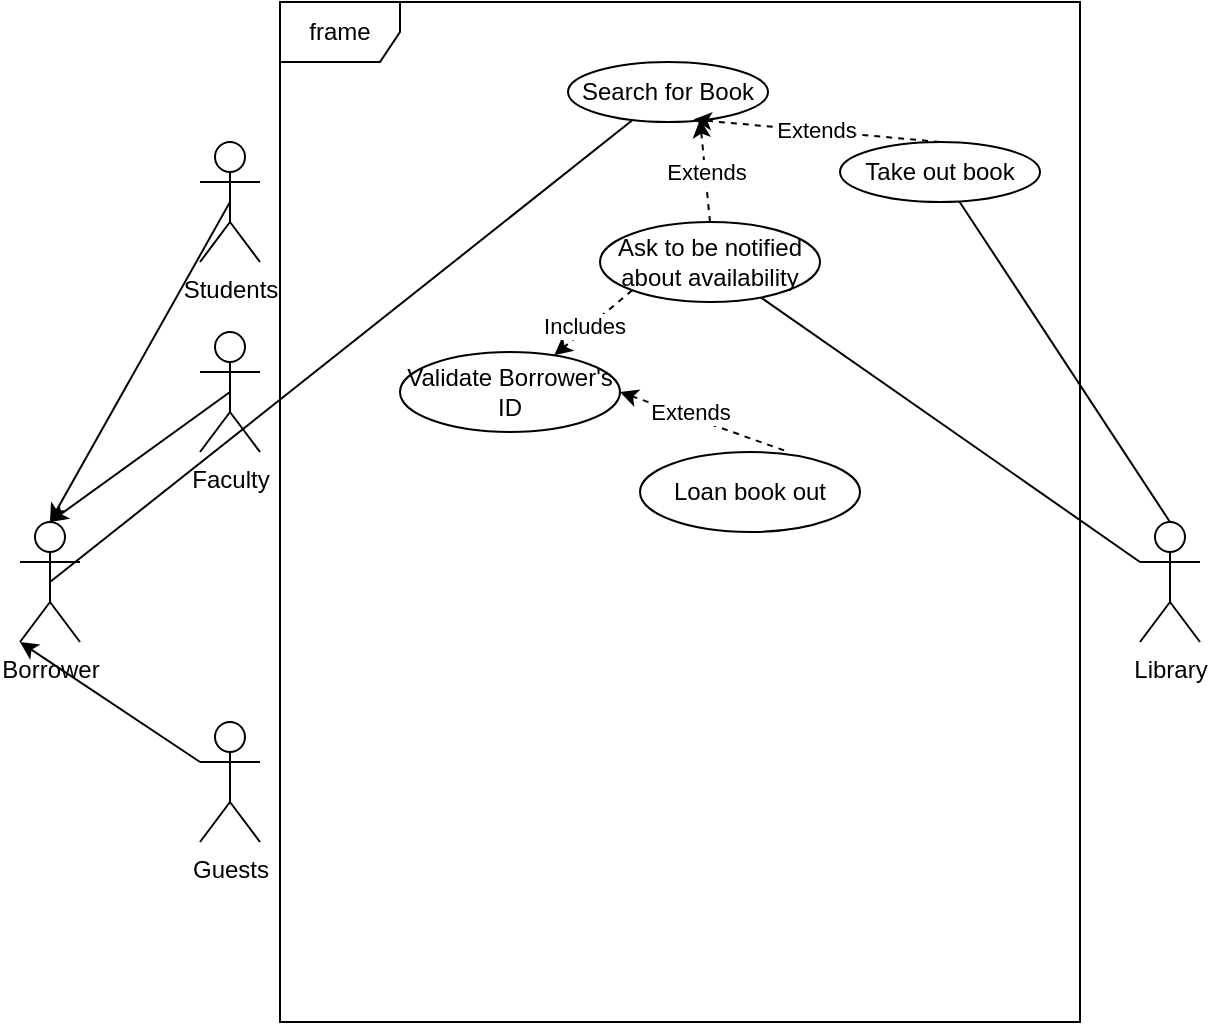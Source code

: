 <mxfile version="15.4.3" type="github">
  <diagram id="CJLYD50c7WR3yUztpVkI" name="Page-1">
    <mxGraphModel dx="1038" dy="1716" grid="1" gridSize="10" guides="1" tooltips="1" connect="1" arrows="1" fold="1" page="1" pageScale="1" pageWidth="827" pageHeight="1169" math="0" shadow="0">
      <root>
        <mxCell id="0" />
        <mxCell id="1" parent="0" />
        <mxCell id="Pf0OEINbJtdyYecqW06F-1" value="frame" style="shape=umlFrame;whiteSpace=wrap;html=1;" vertex="1" parent="1">
          <mxGeometry x="170" y="-20" width="400" height="510" as="geometry" />
        </mxCell>
        <mxCell id="Pf0OEINbJtdyYecqW06F-13" style="edgeStyle=none;rounded=0;orthogonalLoop=1;jettySize=auto;html=1;exitX=0.5;exitY=0.5;exitDx=0;exitDy=0;exitPerimeter=0;endArrow=none;endFill=0;" edge="1" parent="1" source="Pf0OEINbJtdyYecqW06F-2" target="Pf0OEINbJtdyYecqW06F-12">
          <mxGeometry relative="1" as="geometry" />
        </mxCell>
        <mxCell id="Pf0OEINbJtdyYecqW06F-2" value="Borrower" style="shape=umlActor;verticalLabelPosition=bottom;verticalAlign=top;html=1;" vertex="1" parent="1">
          <mxGeometry x="40" y="240" width="30" height="60" as="geometry" />
        </mxCell>
        <mxCell id="Pf0OEINbJtdyYecqW06F-8" style="edgeStyle=none;rounded=0;orthogonalLoop=1;jettySize=auto;html=1;exitX=0.5;exitY=0.5;exitDx=0;exitDy=0;exitPerimeter=0;entryX=0.5;entryY=0;entryDx=0;entryDy=0;entryPerimeter=0;" edge="1" parent="1" source="Pf0OEINbJtdyYecqW06F-3" target="Pf0OEINbJtdyYecqW06F-2">
          <mxGeometry relative="1" as="geometry" />
        </mxCell>
        <mxCell id="Pf0OEINbJtdyYecqW06F-3" value="Students" style="shape=umlActor;verticalLabelPosition=bottom;verticalAlign=top;html=1;" vertex="1" parent="1">
          <mxGeometry x="130" y="50" width="30" height="60" as="geometry" />
        </mxCell>
        <mxCell id="Pf0OEINbJtdyYecqW06F-6" style="rounded=0;orthogonalLoop=1;jettySize=auto;html=1;exitX=0;exitY=0.333;exitDx=0;exitDy=0;exitPerimeter=0;entryX=0;entryY=1;entryDx=0;entryDy=0;entryPerimeter=0;" edge="1" parent="1" source="Pf0OEINbJtdyYecqW06F-4" target="Pf0OEINbJtdyYecqW06F-2">
          <mxGeometry relative="1" as="geometry" />
        </mxCell>
        <mxCell id="Pf0OEINbJtdyYecqW06F-4" value="Guests" style="shape=umlActor;verticalLabelPosition=bottom;verticalAlign=top;html=1;" vertex="1" parent="1">
          <mxGeometry x="130" y="340" width="30" height="60" as="geometry" />
        </mxCell>
        <mxCell id="Pf0OEINbJtdyYecqW06F-7" style="edgeStyle=none;rounded=0;orthogonalLoop=1;jettySize=auto;html=1;exitX=0.5;exitY=0.5;exitDx=0;exitDy=0;exitPerimeter=0;entryX=0.5;entryY=0;entryDx=0;entryDy=0;entryPerimeter=0;" edge="1" parent="1" source="Pf0OEINbJtdyYecqW06F-5" target="Pf0OEINbJtdyYecqW06F-2">
          <mxGeometry relative="1" as="geometry">
            <mxPoint x="70" y="250" as="targetPoint" />
          </mxGeometry>
        </mxCell>
        <mxCell id="Pf0OEINbJtdyYecqW06F-5" value="Faculty" style="shape=umlActor;verticalLabelPosition=bottom;verticalAlign=top;html=1;" vertex="1" parent="1">
          <mxGeometry x="130" y="145" width="30" height="60" as="geometry" />
        </mxCell>
        <mxCell id="Pf0OEINbJtdyYecqW06F-12" value="Search for Book" style="ellipse;whiteSpace=wrap;html=1;" vertex="1" parent="1">
          <mxGeometry x="314" y="10" width="100" height="30" as="geometry" />
        </mxCell>
        <mxCell id="Pf0OEINbJtdyYecqW06F-21" style="edgeStyle=none;rounded=0;orthogonalLoop=1;jettySize=auto;html=1;exitX=0.5;exitY=0;exitDx=0;exitDy=0;exitPerimeter=0;endArrow=none;endFill=0;" edge="1" parent="1" source="Pf0OEINbJtdyYecqW06F-14" target="Pf0OEINbJtdyYecqW06F-17">
          <mxGeometry relative="1" as="geometry" />
        </mxCell>
        <mxCell id="Pf0OEINbJtdyYecqW06F-22" style="edgeStyle=none;rounded=0;orthogonalLoop=1;jettySize=auto;html=1;endArrow=none;endFill=0;" edge="1" parent="1" target="Pf0OEINbJtdyYecqW06F-18">
          <mxGeometry relative="1" as="geometry">
            <mxPoint x="600" y="260" as="sourcePoint" />
          </mxGeometry>
        </mxCell>
        <mxCell id="Pf0OEINbJtdyYecqW06F-14" value="Library" style="shape=umlActor;verticalLabelPosition=bottom;verticalAlign=top;html=1;" vertex="1" parent="1">
          <mxGeometry x="600" y="240" width="30" height="60" as="geometry" />
        </mxCell>
        <mxCell id="Pf0OEINbJtdyYecqW06F-19" value="Extends" style="edgeStyle=none;rounded=0;orthogonalLoop=1;jettySize=auto;html=1;exitX=0.5;exitY=0;exitDx=0;exitDy=0;entryX=0.628;entryY=0.96;entryDx=0;entryDy=0;entryPerimeter=0;dashed=1;" edge="1" parent="1" source="Pf0OEINbJtdyYecqW06F-17" target="Pf0OEINbJtdyYecqW06F-12">
          <mxGeometry relative="1" as="geometry" />
        </mxCell>
        <mxCell id="Pf0OEINbJtdyYecqW06F-17" value="Take out book" style="ellipse;whiteSpace=wrap;html=1;" vertex="1" parent="1">
          <mxGeometry x="450" y="50" width="100" height="30" as="geometry" />
        </mxCell>
        <mxCell id="Pf0OEINbJtdyYecqW06F-20" value="Extends" style="edgeStyle=none;rounded=0;orthogonalLoop=1;jettySize=auto;html=1;exitX=0.5;exitY=0;exitDx=0;exitDy=0;entryX=0.66;entryY=0.96;entryDx=0;entryDy=0;entryPerimeter=0;dashed=1;endArrow=classic;endFill=1;startArrow=none;startFill=0;" edge="1" parent="1" source="Pf0OEINbJtdyYecqW06F-18" target="Pf0OEINbJtdyYecqW06F-12">
          <mxGeometry relative="1" as="geometry" />
        </mxCell>
        <mxCell id="Pf0OEINbJtdyYecqW06F-18" value="Ask to be notified about availability" style="ellipse;whiteSpace=wrap;html=1;" vertex="1" parent="1">
          <mxGeometry x="330" y="90" width="110" height="40" as="geometry" />
        </mxCell>
        <mxCell id="Pf0OEINbJtdyYecqW06F-23" value="Loan book out" style="ellipse;whiteSpace=wrap;html=1;" vertex="1" parent="1">
          <mxGeometry x="350" y="205" width="110" height="40" as="geometry" />
        </mxCell>
        <mxCell id="Pf0OEINbJtdyYecqW06F-25" value="Extends" style="edgeStyle=none;rounded=0;orthogonalLoop=1;jettySize=auto;html=1;exitX=0.655;exitY=-0.02;exitDx=0;exitDy=0;dashed=1;exitPerimeter=0;entryX=1;entryY=0.5;entryDx=0;entryDy=0;" edge="1" parent="1" source="Pf0OEINbJtdyYecqW06F-23" target="Pf0OEINbJtdyYecqW06F-27">
          <mxGeometry x="0.171" y="-2" relative="1" as="geometry">
            <mxPoint x="507.2" y="248.1" as="sourcePoint" />
            <mxPoint x="360.0" y="221.9" as="targetPoint" />
            <mxPoint as="offset" />
          </mxGeometry>
        </mxCell>
        <mxCell id="Pf0OEINbJtdyYecqW06F-27" value="Validate Borrower&#39;s ID" style="ellipse;whiteSpace=wrap;html=1;" vertex="1" parent="1">
          <mxGeometry x="230" y="155" width="110" height="40" as="geometry" />
        </mxCell>
        <mxCell id="Pf0OEINbJtdyYecqW06F-28" value="Includes" style="edgeStyle=none;rounded=0;orthogonalLoop=1;jettySize=auto;html=1;exitX=0;exitY=1;exitDx=0;exitDy=0;dashed=1;" edge="1" parent="1" source="Pf0OEINbJtdyYecqW06F-18" target="Pf0OEINbJtdyYecqW06F-27">
          <mxGeometry x="0.171" y="-2" relative="1" as="geometry">
            <mxPoint x="365.61" y="220.0" as="sourcePoint" />
            <mxPoint x="280.002" y="430.8" as="targetPoint" />
            <mxPoint as="offset" />
          </mxGeometry>
        </mxCell>
      </root>
    </mxGraphModel>
  </diagram>
</mxfile>
